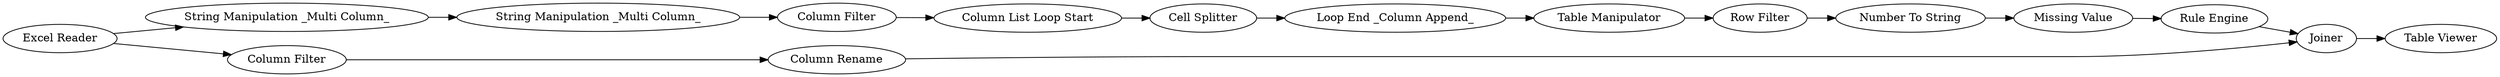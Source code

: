 digraph {
	1 [label="Excel Reader"]
	2 [label="String Manipulation _Multi Column_"]
	3 [label="String Manipulation _Multi Column_"]
	8 [label="Column Filter"]
	9 [label="Cell Splitter"]
	10 [label="Column List Loop Start"]
	38 [label="Column Filter"]
	40 [label="Column Rename"]
	46 [label="Loop End _Column Append_"]
	47 [label="Table Manipulator"]
	48 [label="Row Filter"]
	49 [label="Rule Engine"]
	50 [label="Number To String"]
	51 [label="Missing Value"]
	52 [label=Joiner]
	53 [label="Table Viewer"]
	1 -> 2
	1 -> 38
	2 -> 3
	3 -> 8
	8 -> 10
	9 -> 46
	10 -> 9
	38 -> 40
	40 -> 52
	46 -> 47
	47 -> 48
	48 -> 50
	49 -> 52
	50 -> 51
	51 -> 49
	52 -> 53
	rankdir=LR
}
